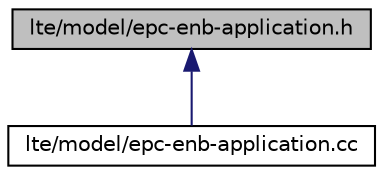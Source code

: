digraph "lte/model/epc-enb-application.h"
{
  edge [fontname="Helvetica",fontsize="10",labelfontname="Helvetica",labelfontsize="10"];
  node [fontname="Helvetica",fontsize="10",shape=record];
  Node1 [label="lte/model/epc-enb-application.h",height=0.2,width=0.4,color="black", fillcolor="grey75", style="filled", fontcolor="black"];
  Node1 -> Node2 [dir="back",color="midnightblue",fontsize="10",style="solid"];
  Node2 [label="lte/model/epc-enb-application.cc",height=0.2,width=0.4,color="black", fillcolor="white", style="filled",URL="$d0/db4/epc-enb-application_8cc.html"];
}
